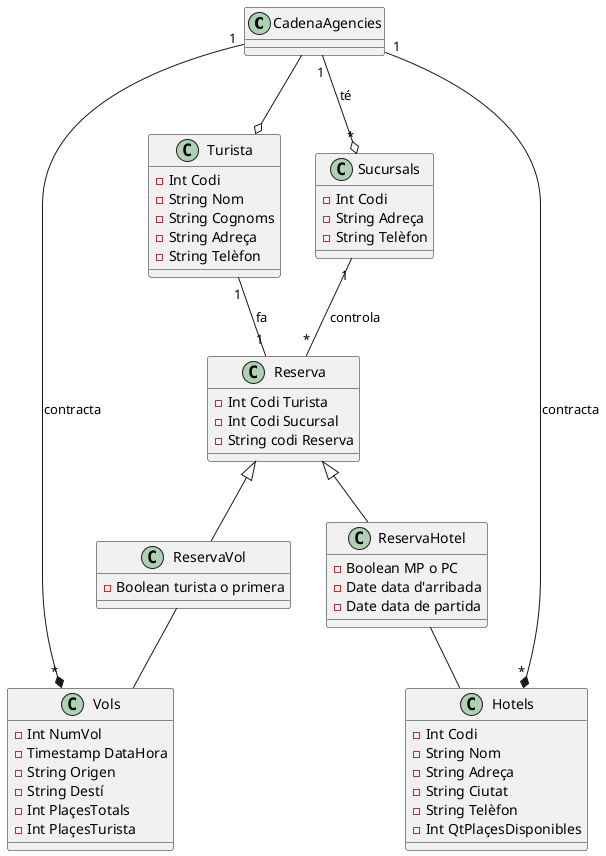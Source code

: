 @startuml

class CadenaAgencies{
}
class Sucursals{
    - Int Codi
    - String Adreça
    - String Telèfon
}
class Hotels{
    - Int Codi
    - String Nom
    - String Adreça
    - String Ciutat
    - String Telèfon
    - Int QtPlaçesDisponibles
}
class Vols{
    - Int NumVol
    - Timestamp DataHora
    - String Origen
    - String Destí
    - Int PlaçesTotals
    - Int PlaçesTurista
}
class Turista{
    - Int Codi
    - String Nom
    - String Cognoms
    - String Adreça
    - String Telèfon
}
class Reserva{
    - Int Codi Turista
    - Int Codi Sucursal
    - String codi Reserva
}
class ReservaVol {
    - Boolean turista o primera
}
class ReservaHotel {
    - Boolean MP o PC
    - Date data d'arribada
    - Date data de partida
}


CadenaAgencies "1" --o "*" Sucursals : té
CadenaAgencies "1" --* "*" Hotels :contracta
CadenaAgencies "1" --* "*" Vols : contracta
CadenaAgencies --o Turista

Turista "1" -- "1" Reserva : fa
Sucursals "1" -- "*" Reserva : controla

Reserva <|-- ReservaVol
Reserva <|-- ReservaHotel

ReservaHotel -- Hotels
ReservaVol -- Vols

@enduml